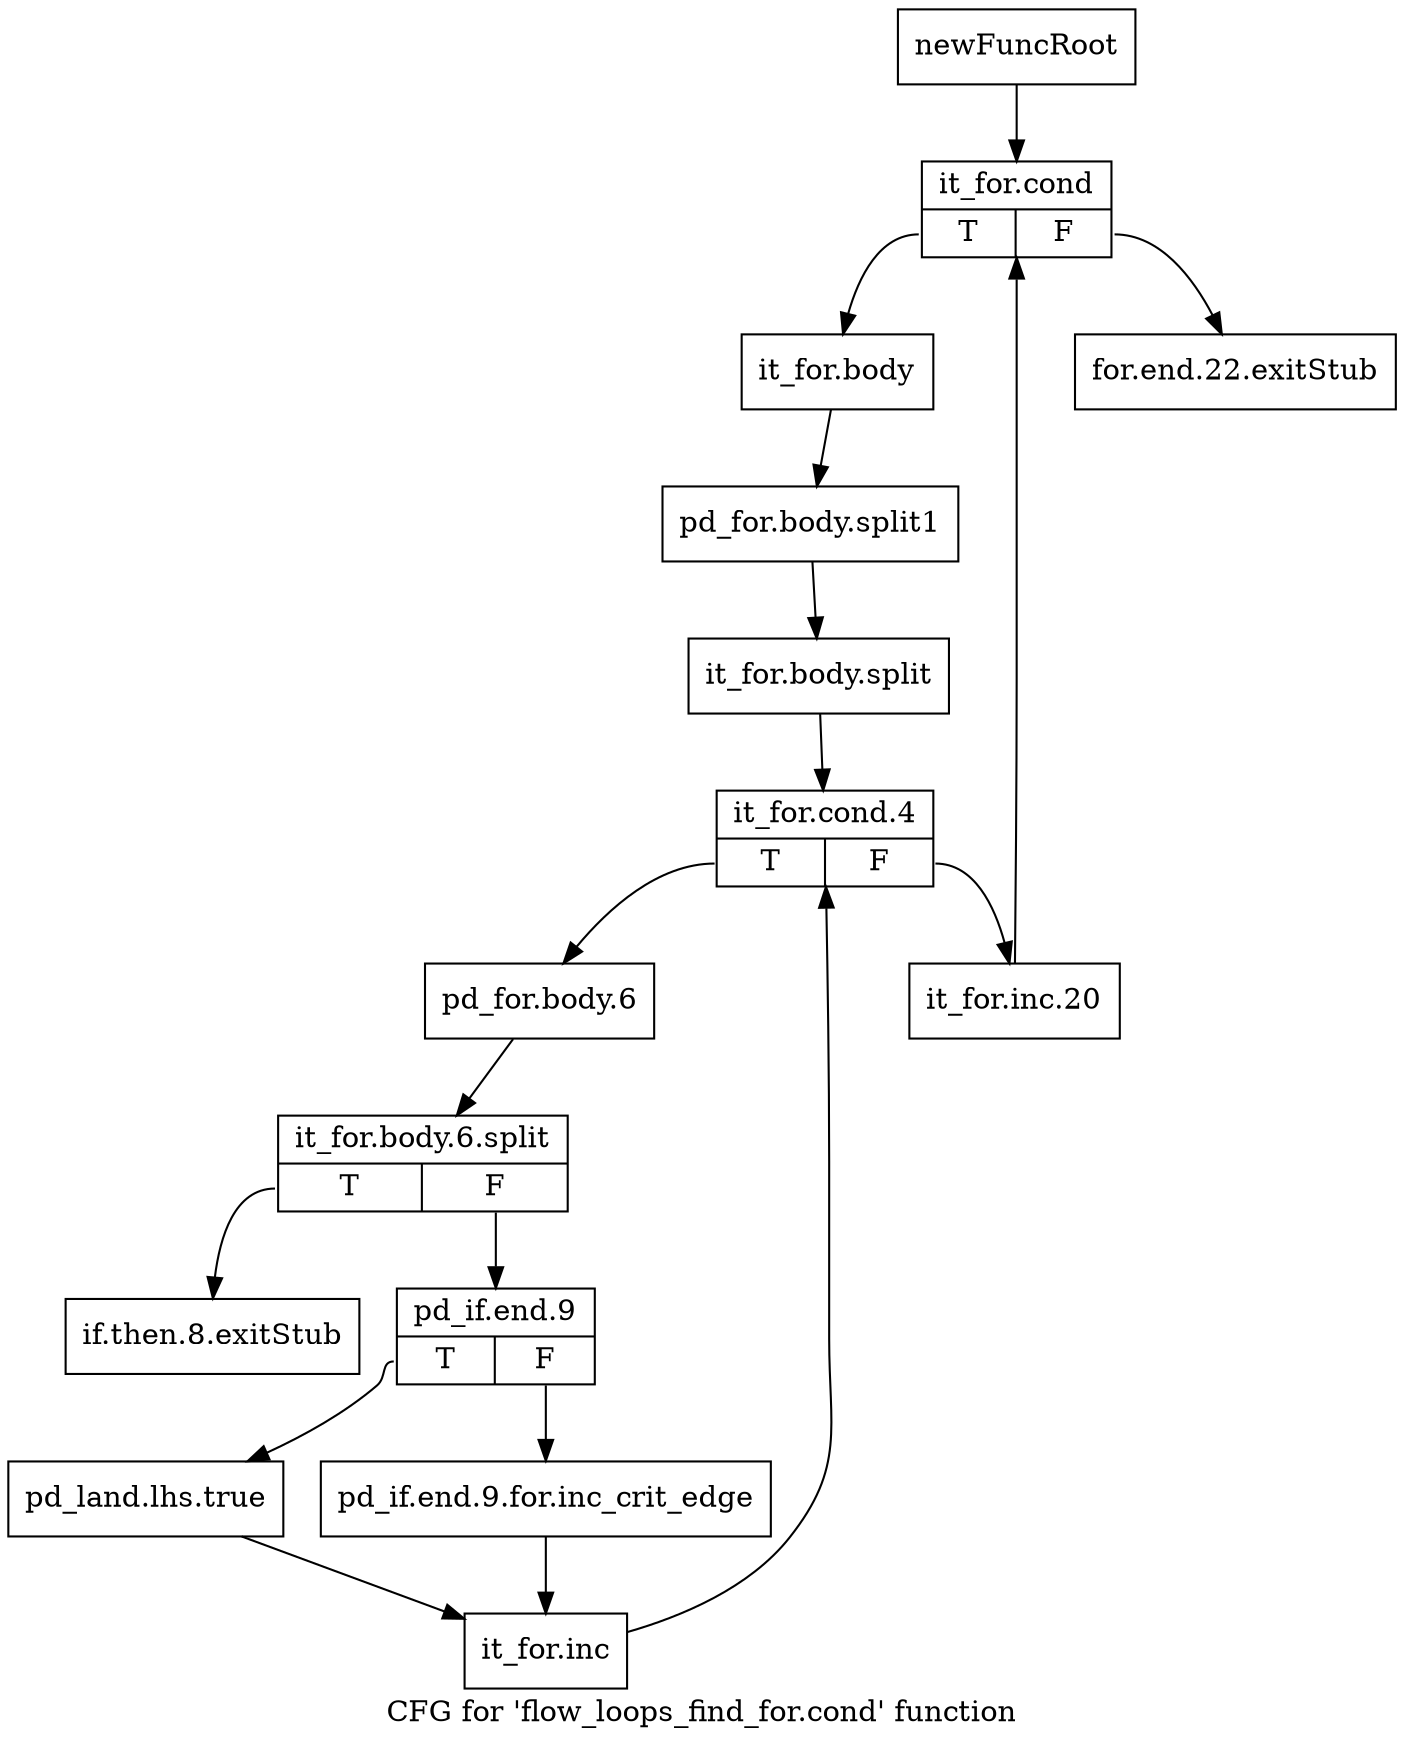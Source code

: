 digraph "CFG for 'flow_loops_find_for.cond' function" {
	label="CFG for 'flow_loops_find_for.cond' function";

	Node0xa55aa80 [shape=record,label="{newFuncRoot}"];
	Node0xa55aa80 -> Node0xa55ab70;
	Node0xa55aad0 [shape=record,label="{for.end.22.exitStub}"];
	Node0xa55ab20 [shape=record,label="{if.then.8.exitStub}"];
	Node0xa55ab70 [shape=record,label="{it_for.cond|{<s0>T|<s1>F}}"];
	Node0xa55ab70:s0 -> Node0xa55abc0;
	Node0xa55ab70:s1 -> Node0xa55aad0;
	Node0xa55abc0 [shape=record,label="{it_for.body}"];
	Node0xa55abc0 -> Node0xf1f85f0;
	Node0xf1f85f0 [shape=record,label="{pd_for.body.split1}"];
	Node0xf1f85f0 -> Node0xf23ffb0;
	Node0xf23ffb0 [shape=record,label="{it_for.body.split}"];
	Node0xf23ffb0 -> Node0xa55ac10;
	Node0xa55ac10 [shape=record,label="{it_for.cond.4|{<s0>T|<s1>F}}"];
	Node0xa55ac10:s0 -> Node0xa55b560;
	Node0xa55ac10:s1 -> Node0xa55b510;
	Node0xa55b510 [shape=record,label="{it_for.inc.20}"];
	Node0xa55b510 -> Node0xa55ab70;
	Node0xa55b560 [shape=record,label="{pd_for.body.6}"];
	Node0xa55b560 -> Node0xf23aa70;
	Node0xf23aa70 [shape=record,label="{it_for.body.6.split|{<s0>T|<s1>F}}"];
	Node0xf23aa70:s0 -> Node0xa55ab20;
	Node0xf23aa70:s1 -> Node0xa55b5b0;
	Node0xa55b5b0 [shape=record,label="{pd_if.end.9|{<s0>T|<s1>F}}"];
	Node0xa55b5b0:s0 -> Node0xa55b650;
	Node0xa55b5b0:s1 -> Node0xa55b600;
	Node0xa55b600 [shape=record,label="{pd_if.end.9.for.inc_crit_edge}"];
	Node0xa55b600 -> Node0xa55b6a0;
	Node0xa55b650 [shape=record,label="{pd_land.lhs.true}"];
	Node0xa55b650 -> Node0xa55b6a0;
	Node0xa55b6a0 [shape=record,label="{it_for.inc}"];
	Node0xa55b6a0 -> Node0xa55ac10;
}
